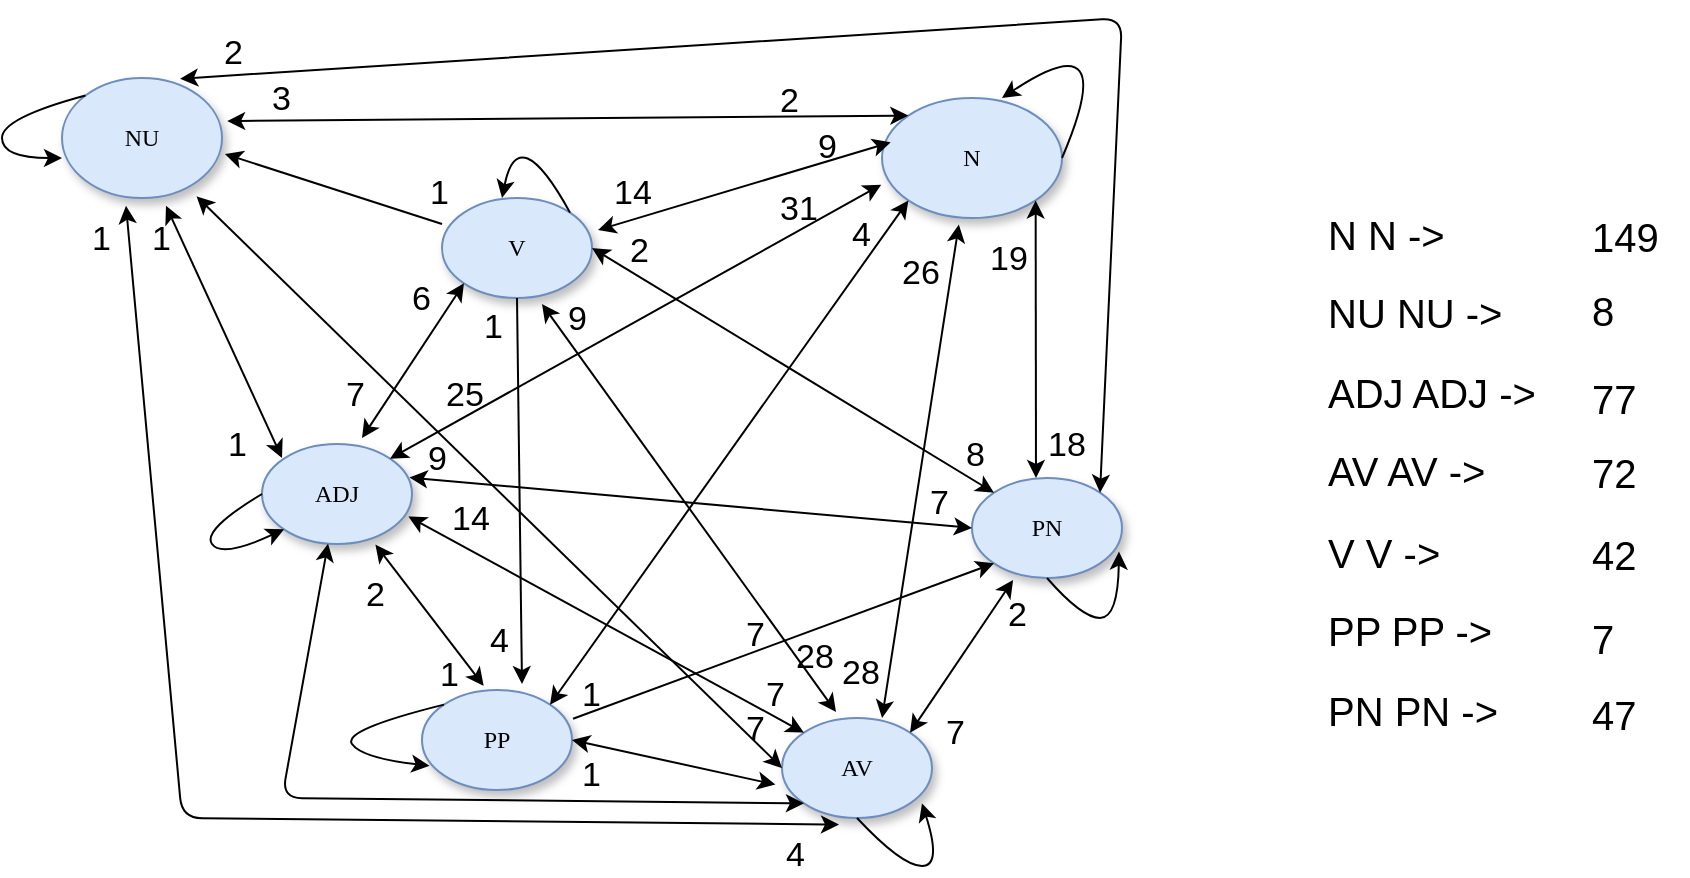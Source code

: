 <mxfile version="10.5.2" type="device"><diagram name="Page-1" id="42789a77-a242-8287-6e28-9cd8cfd52e62"><mxGraphModel dx="988" dy="512" grid="1" gridSize="10" guides="1" tooltips="1" connect="1" arrows="1" fold="1" page="1" pageScale="1" pageWidth="1100" pageHeight="850" background="#ffffff" math="0" shadow="0"><root><mxCell id="0"/><mxCell id="1" parent="0"/><mxCell id="1ea317790d2ca983-1" value="N&lt;br&gt;" style="ellipse;whiteSpace=wrap;html=1;rounded=0;shadow=1;comic=0;labelBackgroundColor=none;strokeWidth=1;fontFamily=Verdana;fontSize=12;align=center;fillColor=#dae8fc;strokeColor=#6c8ebf;" parent="1" vertex="1"><mxGeometry x="450" y="80" width="90" height="60" as="geometry"/></mxCell><mxCell id="1ea317790d2ca983-3" value="&lt;span&gt;PP&lt;/span&gt;" style="ellipse;whiteSpace=wrap;html=1;rounded=0;shadow=1;comic=0;labelBackgroundColor=none;strokeColor=#6c8ebf;strokeWidth=1;fillColor=#dae8fc;fontFamily=Verdana;fontSize=12;align=center;" parent="1" vertex="1"><mxGeometry x="220" y="376" width="75" height="50" as="geometry"/></mxCell><mxCell id="1ea317790d2ca983-5" value="AV" style="ellipse;whiteSpace=wrap;html=1;rounded=0;shadow=1;comic=0;labelBackgroundColor=none;strokeColor=#6c8ebf;strokeWidth=1;fillColor=#dae8fc;fontFamily=Verdana;fontSize=12;align=center;" parent="1" vertex="1"><mxGeometry x="400" y="390" width="75" height="50" as="geometry"/></mxCell><mxCell id="1ea317790d2ca983-8" value="PN" style="ellipse;whiteSpace=wrap;html=1;rounded=0;shadow=1;comic=0;labelBackgroundColor=none;strokeColor=#6c8ebf;strokeWidth=1;fillColor=#dae8fc;fontFamily=Verdana;fontSize=12;align=center;" parent="1" vertex="1"><mxGeometry x="495" y="270" width="75" height="50" as="geometry"/></mxCell><mxCell id="1ea317790d2ca983-9" value="V" style="ellipse;whiteSpace=wrap;html=1;rounded=0;shadow=1;comic=0;labelBackgroundColor=none;strokeColor=#6c8ebf;strokeWidth=1;fillColor=#dae8fc;fontFamily=Verdana;fontSize=12;align=center;" parent="1" vertex="1"><mxGeometry x="230" y="130" width="75" height="50" as="geometry"/></mxCell><mxCell id="1ea317790d2ca983-10" value="&lt;span&gt;ADJ&lt;/span&gt;" style="ellipse;whiteSpace=wrap;html=1;rounded=0;shadow=1;comic=0;labelBackgroundColor=none;strokeColor=#6c8ebf;strokeWidth=1;fillColor=#dae8fc;fontFamily=Verdana;fontSize=12;align=center;" parent="1" vertex="1"><mxGeometry x="140" y="253" width="75" height="50" as="geometry"/></mxCell><mxCell id="x3tzcpv66e1t1nwKySz8-7" value="NU&lt;br&gt;" style="ellipse;whiteSpace=wrap;html=1;rounded=0;shadow=1;comic=0;labelBackgroundColor=none;strokeColor=#6c8ebf;strokeWidth=1;fillColor=#dae8fc;fontFamily=Verdana;fontSize=12;align=center;" vertex="1" parent="1"><mxGeometry x="40" y="70" width="80" height="60" as="geometry"/></mxCell><mxCell id="x3tzcpv66e1t1nwKySz8-12" value="" style="endArrow=classic;startArrow=classic;html=1;entryX=0.65;entryY=1.065;entryDx=0;entryDy=0;entryPerimeter=0;" edge="1" parent="1" target="x3tzcpv66e1t1nwKySz8-7"><mxGeometry width="50" height="50" relative="1" as="geometry"><mxPoint x="150" y="260" as="sourcePoint"/><mxPoint x="90" y="580" as="targetPoint"/></mxGeometry></mxCell><mxCell id="x3tzcpv66e1t1nwKySz8-13" value="" style="endArrow=classic;startArrow=classic;html=1;entryX=1;entryY=1;entryDx=0;entryDy=0;" edge="1" parent="1" target="1ea317790d2ca983-1"><mxGeometry width="50" height="50" relative="1" as="geometry"><mxPoint x="527" y="270" as="sourcePoint"/><mxPoint x="393" y="126.882" as="targetPoint"/></mxGeometry></mxCell><mxCell id="x3tzcpv66e1t1nwKySz8-14" value="" style="endArrow=classic;startArrow=classic;html=1;entryX=0.048;entryY=0.369;entryDx=0;entryDy=0;entryPerimeter=0;" edge="1" parent="1" target="1ea317790d2ca983-1"><mxGeometry width="50" height="50" relative="1" as="geometry"><mxPoint x="308" y="146" as="sourcePoint"/><mxPoint x="102" y="143.882" as="targetPoint"/></mxGeometry></mxCell><mxCell id="x3tzcpv66e1t1nwKySz8-16" value="" style="endArrow=classic;startArrow=classic;html=1;entryX=0.427;entryY=1.055;entryDx=0;entryDy=0;exitX=0.667;exitY=0;exitDx=0;exitDy=0;exitPerimeter=0;entryPerimeter=0;" edge="1" parent="1" source="1ea317790d2ca983-5" target="1ea317790d2ca983-1"><mxGeometry width="50" height="50" relative="1" as="geometry"><mxPoint x="460" y="269" as="sourcePoint"/><mxPoint x="460.294" y="130" as="targetPoint"/></mxGeometry></mxCell><mxCell id="x3tzcpv66e1t1nwKySz8-19" value="&lt;font style=&quot;font-size: 20px&quot;&gt;N N -&amp;gt;&amp;nbsp;&lt;/font&gt;" style="text;html=1;resizable=0;points=[];autosize=1;align=left;verticalAlign=top;spacingTop=-4;" vertex="1" parent="1"><mxGeometry x="671" y="134" width="80" height="20" as="geometry"/></mxCell><mxCell id="x3tzcpv66e1t1nwKySz8-21" value="&lt;font style=&quot;font-size: 20px&quot;&gt;NU NU -&amp;gt;&amp;nbsp;&lt;/font&gt;" style="text;html=1;resizable=0;points=[];autosize=1;align=left;verticalAlign=top;spacingTop=-4;" vertex="1" parent="1"><mxGeometry x="671" y="173" width="110" height="20" as="geometry"/></mxCell><mxCell id="x3tzcpv66e1t1nwKySz8-23" value="&lt;font style=&quot;font-size: 20px&quot;&gt;ADJ ADJ -&amp;gt;&amp;nbsp;&lt;/font&gt;" style="text;html=1;resizable=0;points=[];autosize=1;align=left;verticalAlign=top;spacingTop=-4;" vertex="1" parent="1"><mxGeometry x="671" y="213" width="130" height="20" as="geometry"/></mxCell><mxCell id="x3tzcpv66e1t1nwKySz8-24" value="&lt;font style=&quot;font-size: 20px&quot;&gt;AV AV -&amp;gt;&amp;nbsp;&lt;/font&gt;" style="text;html=1;resizable=0;points=[];autosize=1;align=left;verticalAlign=top;spacingTop=-4;" vertex="1" parent="1"><mxGeometry x="671" y="252" width="100" height="20" as="geometry"/></mxCell><mxCell id="x3tzcpv66e1t1nwKySz8-29" value="&lt;font style=&quot;font-size: 20px&quot;&gt;V V -&amp;gt;&amp;nbsp;&lt;/font&gt;" style="text;html=1;resizable=0;points=[];autosize=1;align=left;verticalAlign=top;spacingTop=-4;" vertex="1" parent="1"><mxGeometry x="671" y="293" width="80" height="20" as="geometry"/></mxCell><mxCell id="x3tzcpv66e1t1nwKySz8-30" value="&lt;font style=&quot;font-size: 20px&quot;&gt;PP PP -&amp;gt;&amp;nbsp;&lt;/font&gt;" style="text;html=1;resizable=0;points=[];autosize=1;align=left;verticalAlign=top;spacingTop=-4;" vertex="1" parent="1"><mxGeometry x="671" y="332" width="100" height="20" as="geometry"/></mxCell><mxCell id="x3tzcpv66e1t1nwKySz8-31" value="&lt;font style=&quot;font-size: 20px&quot;&gt;PN PN -&amp;gt;&amp;nbsp;&lt;/font&gt;" style="text;html=1;resizable=0;points=[];autosize=1;align=left;verticalAlign=top;spacingTop=-4;" vertex="1" parent="1"><mxGeometry x="671" y="372" width="110" height="20" as="geometry"/></mxCell><mxCell id="x3tzcpv66e1t1nwKySz8-34" value="" style="endArrow=classic;startArrow=classic;html=1;exitX=1;exitY=0;exitDx=0;exitDy=0;entryX=-0.004;entryY=0.722;entryDx=0;entryDy=0;entryPerimeter=0;" edge="1" parent="1" source="1ea317790d2ca983-10" target="1ea317790d2ca983-1"><mxGeometry width="50" height="50" relative="1" as="geometry"><mxPoint x="288.471" y="386.235" as="sourcePoint"/><mxPoint x="287.5" y="190.0" as="targetPoint"/></mxGeometry></mxCell><mxCell id="x3tzcpv66e1t1nwKySz8-35" value="" style="endArrow=classic;startArrow=classic;html=1;exitX=0.738;exitY=0.006;exitDx=0;exitDy=0;exitPerimeter=0;entryX=1;entryY=0;entryDx=0;entryDy=0;" edge="1" parent="1" source="x3tzcpv66e1t1nwKySz8-7" target="1ea317790d2ca983-8"><mxGeometry width="50" height="50" relative="1" as="geometry"><mxPoint x="213.765" y="269.765" as="sourcePoint"/><mxPoint x="550" y="70" as="targetPoint"/><Array as="points"><mxPoint x="570" y="40"/></Array></mxGeometry></mxCell><mxCell id="x3tzcpv66e1t1nwKySz8-36" value="" style="endArrow=classic;startArrow=classic;html=1;entryX=0;entryY=1;entryDx=0;entryDy=0;exitX=1;exitY=0;exitDx=0;exitDy=0;" edge="1" parent="1" source="1ea317790d2ca983-3" target="1ea317790d2ca983-1"><mxGeometry width="50" height="50" relative="1" as="geometry"><mxPoint x="459.647" y="400.353" as="sourcePoint"/><mxPoint x="498.471" y="153.294" as="targetPoint"/></mxGeometry></mxCell><mxCell id="x3tzcpv66e1t1nwKySz8-37" value="" style="endArrow=classic;startArrow=classic;html=1;entryX=0;entryY=1;entryDx=0;entryDy=0;" edge="1" parent="1" target="1ea317790d2ca983-9"><mxGeometry width="50" height="50" relative="1" as="geometry"><mxPoint x="190" y="250" as="sourcePoint"/><mxPoint x="251.412" y="147.412" as="targetPoint"/></mxGeometry></mxCell><mxCell id="x3tzcpv66e1t1nwKySz8-38" value="" style="endArrow=classic;startArrow=classic;html=1;entryX=0.756;entryY=1.006;entryDx=0;entryDy=0;exitX=0.411;exitY=-0.042;exitDx=0;exitDy=0;exitPerimeter=0;entryPerimeter=0;" edge="1" parent="1" source="1ea317790d2ca983-3" target="1ea317790d2ca983-10"><mxGeometry width="50" height="50" relative="1" as="geometry"><mxPoint x="200" y="260.0" as="sourcePoint"/><mxPoint x="251.412" y="182.706" as="targetPoint"/></mxGeometry></mxCell><mxCell id="x3tzcpv66e1t1nwKySz8-39" value="" style="endArrow=classic;startArrow=classic;html=1;exitX=0;exitY=1;exitDx=0;exitDy=0;" edge="1" parent="1" source="1ea317790d2ca983-5" target="1ea317790d2ca983-10"><mxGeometry width="50" height="50" relative="1" as="geometry"><mxPoint x="180" y="440" as="sourcePoint"/><mxPoint x="102" y="143.882" as="targetPoint"/><Array as="points"><mxPoint x="150" y="430"/></Array></mxGeometry></mxCell><mxCell id="x3tzcpv66e1t1nwKySz8-40" value="" style="endArrow=classic;startArrow=classic;html=1;exitX=1;exitY=0;exitDx=0;exitDy=0;entryX=0;entryY=0.5;entryDx=0;entryDy=0;" edge="1" parent="1" target="1ea317790d2ca983-8"><mxGeometry width="50" height="50" relative="1" as="geometry"><mxPoint x="213.765" y="269.765" as="sourcePoint"/><mxPoint x="459.647" y="133.294" as="targetPoint"/></mxGeometry></mxCell><mxCell id="x3tzcpv66e1t1nwKySz8-41" value="" style="endArrow=classic;startArrow=classic;html=1;" edge="1" parent="1"><mxGeometry width="50" height="50" relative="1" as="geometry"><mxPoint x="427" y="387" as="sourcePoint"/><mxPoint x="280" y="183" as="targetPoint"/></mxGeometry></mxCell><mxCell id="x3tzcpv66e1t1nwKySz8-42" value="" style="endArrow=classic;startArrow=classic;html=1;exitX=0;exitY=0;exitDx=0;exitDy=0;entryX=1;entryY=0.5;entryDx=0;entryDy=0;" edge="1" parent="1" source="1ea317790d2ca983-8" target="1ea317790d2ca983-9"><mxGeometry width="50" height="50" relative="1" as="geometry"><mxPoint x="409.059" y="415.647" as="sourcePoint"/><mxPoint x="290" y="193" as="targetPoint"/></mxGeometry></mxCell><mxCell id="x3tzcpv66e1t1nwKySz8-44" value="" style="endArrow=classic;startArrow=classic;html=1;exitX=0.38;exitY=1.066;exitDx=0;exitDy=0;entryX=0.4;entryY=1.065;entryDx=0;entryDy=0;entryPerimeter=0;exitPerimeter=0;" edge="1" parent="1" source="1ea317790d2ca983-5" target="x3tzcpv66e1t1nwKySz8-7"><mxGeometry width="50" height="50" relative="1" as="geometry"><mxPoint x="420.824" y="442.706" as="sourcePoint"/><mxPoint x="183.074" y="312.825" as="targetPoint"/><Array as="points"><mxPoint x="100" y="440"/></Array></mxGeometry></mxCell><mxCell id="x3tzcpv66e1t1nwKySz8-45" value="" style="endArrow=classic;startArrow=classic;html=1;exitX=1;exitY=0;exitDx=0;exitDy=0;entryX=0.274;entryY=1.019;entryDx=0;entryDy=0;entryPerimeter=0;" edge="1" parent="1" source="1ea317790d2ca983-5" target="1ea317790d2ca983-8"><mxGeometry width="50" height="50" relative="1" as="geometry"><mxPoint x="473.765" y="407.412" as="sourcePoint"/><mxPoint x="509" y="320" as="targetPoint"/></mxGeometry></mxCell><mxCell id="x3tzcpv66e1t1nwKySz8-46" value="" style="endArrow=classic;startArrow=classic;html=1;entryX=0.841;entryY=0.986;entryDx=0;entryDy=0;entryPerimeter=0;exitX=0;exitY=0.5;exitDx=0;exitDy=0;" edge="1" parent="1" source="1ea317790d2ca983-5" target="x3tzcpv66e1t1nwKySz8-7"><mxGeometry width="50" height="50" relative="1" as="geometry"><mxPoint x="160" y="270.0" as="sourcePoint"/><mxPoint x="102" y="143.882" as="targetPoint"/></mxGeometry></mxCell><mxCell id="x3tzcpv66e1t1nwKySz8-47" value="" style="endArrow=classic;startArrow=classic;html=1;exitX=1.032;exitY=0.359;exitDx=0;exitDy=0;entryX=0;entryY=0;entryDx=0;entryDy=0;exitPerimeter=0;" edge="1" parent="1" source="x3tzcpv66e1t1nwKySz8-7" target="1ea317790d2ca983-1"><mxGeometry width="50" height="50" relative="1" as="geometry"><mxPoint x="109.059" y="80.353" as="sourcePoint"/><mxPoint x="505.529" y="89.765" as="targetPoint"/></mxGeometry></mxCell><mxCell id="x3tzcpv66e1t1nwKySz8-48" value="" style="endArrow=classic;html=1;exitX=0.5;exitY=1;exitDx=0;exitDy=0;" edge="1" parent="1" source="1ea317790d2ca983-9"><mxGeometry width="50" height="50" relative="1" as="geometry"><mxPoint x="250" y="210" as="sourcePoint"/><mxPoint x="270" y="373" as="targetPoint"/></mxGeometry></mxCell><mxCell id="x3tzcpv66e1t1nwKySz8-51" value="" style="endArrow=classic;startArrow=classic;html=1;entryX=-0.044;entryY=0.666;entryDx=0;entryDy=0;entryPerimeter=0;exitX=1;exitY=0.5;exitDx=0;exitDy=0;" edge="1" parent="1" source="1ea317790d2ca983-3" target="1ea317790d2ca983-5"><mxGeometry width="50" height="50" relative="1" as="geometry"><mxPoint x="200" y="260.0" as="sourcePoint"/><mxPoint x="251.412" y="182.706" as="targetPoint"/></mxGeometry></mxCell><mxCell id="x3tzcpv66e1t1nwKySz8-52" value="&lt;font style=&quot;font-size: 20px&quot;&gt;149&lt;/font&gt;" style="text;html=1;resizable=0;points=[];autosize=1;align=left;verticalAlign=top;spacingTop=-4;" vertex="1" parent="1"><mxGeometry x="803" y="135" width="50" height="20" as="geometry"/></mxCell><mxCell id="x3tzcpv66e1t1nwKySz8-53" value="&lt;font style=&quot;font-size: 20px&quot;&gt;8&lt;/font&gt;" style="text;html=1;resizable=0;points=[];autosize=1;align=left;verticalAlign=top;spacingTop=-4;" vertex="1" parent="1"><mxGeometry x="803" y="172" width="30" height="20" as="geometry"/></mxCell><mxCell id="x3tzcpv66e1t1nwKySz8-54" value="&lt;font style=&quot;font-size: 20px&quot;&gt;77&lt;/font&gt;" style="text;html=1;resizable=0;points=[];autosize=1;align=left;verticalAlign=top;spacingTop=-4;" vertex="1" parent="1"><mxGeometry x="803" y="216" width="40" height="20" as="geometry"/></mxCell><mxCell id="x3tzcpv66e1t1nwKySz8-55" value="&lt;font style=&quot;font-size: 20px&quot;&gt;72&lt;/font&gt;" style="text;html=1;resizable=0;points=[];autosize=1;align=left;verticalAlign=top;spacingTop=-4;" vertex="1" parent="1"><mxGeometry x="803" y="253" width="40" height="20" as="geometry"/></mxCell><mxCell id="x3tzcpv66e1t1nwKySz8-56" value="&lt;font style=&quot;font-size: 20px&quot;&gt;42&lt;/font&gt;" style="text;html=1;resizable=0;points=[];autosize=1;align=left;verticalAlign=top;spacingTop=-4;" vertex="1" parent="1"><mxGeometry x="803" y="294" width="40" height="20" as="geometry"/></mxCell><mxCell id="x3tzcpv66e1t1nwKySz8-57" value="&lt;font style=&quot;font-size: 20px&quot;&gt;7&lt;/font&gt;" style="text;html=1;resizable=0;points=[];autosize=1;align=left;verticalAlign=top;spacingTop=-4;" vertex="1" parent="1"><mxGeometry x="803" y="336" width="30" height="20" as="geometry"/></mxCell><mxCell id="x3tzcpv66e1t1nwKySz8-58" value="&lt;font style=&quot;font-size: 20px&quot;&gt;47&lt;/font&gt;" style="text;html=1;resizable=0;points=[];autosize=1;align=left;verticalAlign=top;spacingTop=-4;" vertex="1" parent="1"><mxGeometry x="803" y="374" width="40" height="20" as="geometry"/></mxCell><mxCell id="x3tzcpv66e1t1nwKySz8-59" value="" style="endArrow=classic;html=1;exitX=1.007;exitY=0.287;exitDx=0;exitDy=0;entryX=0;entryY=1;entryDx=0;entryDy=0;exitPerimeter=0;" edge="1" parent="1" source="1ea317790d2ca983-3" target="1ea317790d2ca983-8"><mxGeometry width="50" height="50" relative="1" as="geometry"><mxPoint x="277.294" y="189.765" as="sourcePoint"/><mxPoint x="280" y="383" as="targetPoint"/></mxGeometry></mxCell><mxCell id="x3tzcpv66e1t1nwKySz8-60" value="" style="endArrow=classic;html=1;entryX=1.018;entryY=0.633;entryDx=0;entryDy=0;entryPerimeter=0;" edge="1" parent="1" target="x3tzcpv66e1t1nwKySz8-7"><mxGeometry width="50" height="50" relative="1" as="geometry"><mxPoint x="230" y="143" as="sourcePoint"/><mxPoint x="90" y="470" as="targetPoint"/></mxGeometry></mxCell><mxCell id="x3tzcpv66e1t1nwKySz8-62" value="" style="curved=1;endArrow=classic;html=1;exitX=0;exitY=0;exitDx=0;exitDy=0;" edge="1" parent="1" source="x3tzcpv66e1t1nwKySz8-7"><mxGeometry width="50" height="50" relative="1" as="geometry"><mxPoint x="50" y="70" as="sourcePoint"/><mxPoint x="40" y="110" as="targetPoint"/><Array as="points"><mxPoint x="10" y="90"/><mxPoint x="10" y="110"/></Array></mxGeometry></mxCell><mxCell id="x3tzcpv66e1t1nwKySz8-64" value="" style="curved=1;endArrow=classic;html=1;exitX=0;exitY=0.5;exitDx=0;exitDy=0;entryX=0;entryY=1;entryDx=0;entryDy=0;" edge="1" parent="1" source="1ea317790d2ca983-10" target="1ea317790d2ca983-10"><mxGeometry width="50" height="50" relative="1" as="geometry"><mxPoint x="142" y="288.588" as="sourcePoint"/><mxPoint x="130" y="320.0" as="targetPoint"/><Array as="points"><mxPoint x="110" y="296"/><mxPoint x="120" y="310"/></Array></mxGeometry></mxCell><mxCell id="x3tzcpv66e1t1nwKySz8-65" value="" style="curved=1;endArrow=classic;html=1;exitX=0;exitY=0;exitDx=0;exitDy=0;entryX=0.05;entryY=0.758;entryDx=0;entryDy=0;entryPerimeter=0;" edge="1" parent="1" source="1ea317790d2ca983-3" target="1ea317790d2ca983-3"><mxGeometry width="50" height="50" relative="1" as="geometry"><mxPoint x="210.235" y="378.588" as="sourcePoint"/><mxPoint x="220.824" y="396.235" as="targetPoint"/><Array as="points"><mxPoint x="180" y="396"/><mxPoint x="190" y="410"/></Array></mxGeometry></mxCell><mxCell id="x3tzcpv66e1t1nwKySz8-66" value="" style="curved=1;endArrow=classic;html=1;exitX=0.5;exitY=1;exitDx=0;exitDy=0;entryX=0.933;entryY=0.854;entryDx=0;entryDy=0;entryPerimeter=0;" edge="1" parent="1" source="1ea317790d2ca983-5" target="1ea317790d2ca983-5"><mxGeometry width="50" height="50" relative="1" as="geometry"><mxPoint x="520.824" y="433.294" as="sourcePoint"/><mxPoint x="513.765" y="463.882" as="targetPoint"/><Array as="points"><mxPoint x="460" y="464"/><mxPoint x="480" y="464"/></Array></mxGeometry></mxCell><mxCell id="x3tzcpv66e1t1nwKySz8-67" value="" style="curved=1;endArrow=classic;html=1;exitX=0.5;exitY=1;exitDx=0;exitDy=0;entryX=0.98;entryY=0.736;entryDx=0;entryDy=0;entryPerimeter=0;" edge="1" parent="1" source="1ea317790d2ca983-8" target="1ea317790d2ca983-8"><mxGeometry width="50" height="50" relative="1" as="geometry"><mxPoint x="535.882" y="327.765" as="sourcePoint"/><mxPoint x="567.647" y="320.706" as="targetPoint"/><Array as="points"><mxPoint x="550" y="340"/><mxPoint x="568" y="340"/></Array></mxGeometry></mxCell><mxCell id="x3tzcpv66e1t1nwKySz8-68" value="" style="curved=1;endArrow=classic;html=1;exitX=1;exitY=0.5;exitDx=0;exitDy=0;" edge="1" parent="1" source="1ea317790d2ca983-1"><mxGeometry width="50" height="50" relative="1" as="geometry"><mxPoint x="542" y="79.765" as="sourcePoint"/><mxPoint x="510" y="80" as="targetPoint"/><Array as="points"><mxPoint x="570" y="40"/></Array></mxGeometry></mxCell><mxCell id="x3tzcpv66e1t1nwKySz8-69" value="" style="curved=1;endArrow=classic;html=1;entryX=0.4;entryY=0;entryDx=0;entryDy=0;entryPerimeter=0;exitX=1;exitY=0;exitDx=0;exitDy=0;" edge="1" parent="1" source="1ea317790d2ca983-9" target="1ea317790d2ca983-9"><mxGeometry width="50" height="50" relative="1" as="geometry"><mxPoint x="290" y="120" as="sourcePoint"/><mxPoint x="280.824" y="106.235" as="targetPoint"/><Array as="points"><mxPoint x="268" y="90"/></Array></mxGeometry></mxCell><mxCell id="x3tzcpv66e1t1nwKySz8-73" value="&lt;font style=&quot;font-size: 17px&quot;&gt;9&lt;/font&gt;" style="text;html=1;resizable=0;points=[];autosize=1;align=left;verticalAlign=top;spacingTop=-4;" vertex="1" parent="1"><mxGeometry x="416" y="92" width="20" height="20" as="geometry"/></mxCell><mxCell id="x3tzcpv66e1t1nwKySz8-74" value="&lt;font style=&quot;font-size: 17px&quot;&gt;31&lt;/font&gt;" style="text;html=1;resizable=0;points=[];autosize=1;align=left;verticalAlign=top;spacingTop=-4;" vertex="1" parent="1"><mxGeometry x="397" y="123" width="30" height="20" as="geometry"/></mxCell><mxCell id="x3tzcpv66e1t1nwKySz8-75" value="&lt;font style=&quot;font-size: 17px&quot;&gt;28&lt;/font&gt;" style="text;html=1;resizable=0;points=[];autosize=1;align=left;verticalAlign=top;spacingTop=-4;" vertex="1" parent="1"><mxGeometry x="428" y="355" width="30" height="20" as="geometry"/></mxCell><mxCell id="x3tzcpv66e1t1nwKySz8-76" value="&lt;font style=&quot;font-size: 17px&quot;&gt;2&lt;/font&gt;" style="text;html=1;resizable=0;points=[];autosize=1;align=left;verticalAlign=top;spacingTop=-4;" vertex="1" parent="1"><mxGeometry x="397" y="69" width="20" height="20" as="geometry"/></mxCell><mxCell id="x3tzcpv66e1t1nwKySz8-77" value="&lt;font style=&quot;font-size: 17px&quot;&gt;26&lt;/font&gt;" style="text;html=1;resizable=0;points=[];autosize=1;align=left;verticalAlign=top;spacingTop=-4;" vertex="1" parent="1"><mxGeometry x="458" y="155" width="30" height="20" as="geometry"/></mxCell><mxCell id="x3tzcpv66e1t1nwKySz8-78" value="&lt;font style=&quot;font-size: 17px&quot;&gt;4&lt;/font&gt;" style="text;html=1;resizable=0;points=[];autosize=1;align=left;verticalAlign=top;spacingTop=-4;" vertex="1" parent="1"><mxGeometry x="433" y="136" width="20" height="20" as="geometry"/></mxCell><mxCell id="x3tzcpv66e1t1nwKySz8-79" value="&lt;font style=&quot;font-size: 17px&quot;&gt;19&lt;/font&gt;" style="text;html=1;resizable=0;points=[];autosize=1;align=left;verticalAlign=top;spacingTop=-4;" vertex="1" parent="1"><mxGeometry x="502" y="148" width="30" height="20" as="geometry"/></mxCell><mxCell id="x3tzcpv66e1t1nwKySz8-80" value="&lt;font style=&quot;font-size: 17px&quot;&gt;7&lt;/font&gt;" style="text;html=1;resizable=0;points=[];autosize=1;align=left;verticalAlign=top;spacingTop=-4;" vertex="1" parent="1"><mxGeometry x="180" y="216" width="20" height="20" as="geometry"/></mxCell><mxCell id="x3tzcpv66e1t1nwKySz8-81" value="&lt;font style=&quot;font-size: 17px&quot;&gt;25&lt;/font&gt;" style="text;html=1;resizable=0;points=[];autosize=1;align=left;verticalAlign=top;spacingTop=-4;" vertex="1" parent="1"><mxGeometry x="230" y="216" width="30" height="20" as="geometry"/></mxCell><mxCell id="x3tzcpv66e1t1nwKySz8-82" value="" style="endArrow=classic;startArrow=classic;html=1;entryX=0.976;entryY=0.724;entryDx=0;entryDy=0;exitX=0;exitY=0;exitDx=0;exitDy=0;entryPerimeter=0;" edge="1" parent="1" source="1ea317790d2ca983-5" target="1ea317790d2ca983-10"><mxGeometry width="50" height="50" relative="1" as="geometry"><mxPoint x="260.824" y="383.882" as="sourcePoint"/><mxPoint x="206.706" y="313.294" as="targetPoint"/></mxGeometry></mxCell><mxCell id="x3tzcpv66e1t1nwKySz8-83" value="&lt;font style=&quot;font-size: 17px&quot;&gt;14&lt;/font&gt;" style="text;html=1;resizable=0;points=[];autosize=1;align=left;verticalAlign=top;spacingTop=-4;" vertex="1" parent="1"><mxGeometry x="233" y="278" width="30" height="20" as="geometry"/></mxCell><mxCell id="x3tzcpv66e1t1nwKySz8-84" value="&lt;font style=&quot;font-size: 17px&quot;&gt;7&lt;/font&gt;" style="text;html=1;resizable=0;points=[];autosize=1;align=left;verticalAlign=top;spacingTop=-4;" vertex="1" parent="1"><mxGeometry x="390" y="366" width="20" height="20" as="geometry"/></mxCell><mxCell id="x3tzcpv66e1t1nwKySz8-85" value="&lt;font style=&quot;font-size: 17px&quot;&gt;1&lt;/font&gt;" style="text;html=1;resizable=0;points=[];autosize=1;align=left;verticalAlign=top;spacingTop=-4;" vertex="1" parent="1"><mxGeometry x="121" y="241" width="20" height="20" as="geometry"/></mxCell><mxCell id="x3tzcpv66e1t1nwKySz8-86" value="&lt;font style=&quot;font-size: 17px&quot;&gt;2&lt;/font&gt;" style="text;html=1;resizable=0;points=[];autosize=1;align=left;verticalAlign=top;spacingTop=-4;" vertex="1" parent="1"><mxGeometry x="190" y="316" width="20" height="20" as="geometry"/></mxCell><mxCell id="x3tzcpv66e1t1nwKySz8-87" value="&lt;font style=&quot;font-size: 17px&quot;&gt;9&lt;/font&gt;" style="text;html=1;resizable=0;points=[];autosize=1;align=left;verticalAlign=top;spacingTop=-4;" vertex="1" parent="1"><mxGeometry x="221" y="248" width="20" height="20" as="geometry"/></mxCell><mxCell id="x3tzcpv66e1t1nwKySz8-88" value="&lt;font style=&quot;font-size: 17px&quot;&gt;14&lt;/font&gt;" style="text;html=1;resizable=0;points=[];autosize=1;align=left;verticalAlign=top;spacingTop=-4;" vertex="1" parent="1"><mxGeometry x="314" y="115" width="30" height="20" as="geometry"/></mxCell><mxCell id="x3tzcpv66e1t1nwKySz8-89" value="&lt;font style=&quot;font-size: 17px&quot;&gt;6&lt;/font&gt;" style="text;html=1;resizable=0;points=[];autosize=1;align=left;verticalAlign=top;spacingTop=-4;" vertex="1" parent="1"><mxGeometry x="213" y="168" width="20" height="20" as="geometry"/></mxCell><mxCell id="x3tzcpv66e1t1nwKySz8-90" value="&lt;font style=&quot;font-size: 17px&quot;&gt;9&lt;/font&gt;" style="text;html=1;resizable=0;points=[];autosize=1;align=left;verticalAlign=top;spacingTop=-4;" vertex="1" parent="1"><mxGeometry x="291" y="178" width="20" height="20" as="geometry"/></mxCell><mxCell id="x3tzcpv66e1t1nwKySz8-91" value="&lt;font style=&quot;font-size: 17px&quot;&gt;1&lt;/font&gt;" style="text;html=1;resizable=0;points=[];autosize=1;align=left;verticalAlign=top;spacingTop=-4;" vertex="1" parent="1"><mxGeometry x="222" y="115" width="20" height="20" as="geometry"/></mxCell><mxCell id="x3tzcpv66e1t1nwKySz8-92" value="&lt;font style=&quot;font-size: 17px&quot;&gt;1&lt;/font&gt;" style="text;html=1;resizable=0;points=[];autosize=1;align=left;verticalAlign=top;spacingTop=-4;" vertex="1" parent="1"><mxGeometry x="249" y="182" width="20" height="20" as="geometry"/></mxCell><mxCell id="x3tzcpv66e1t1nwKySz8-93" value="&lt;font style=&quot;font-size: 17px&quot;&gt;2&lt;/font&gt;" style="text;html=1;resizable=0;points=[];autosize=1;align=left;verticalAlign=top;spacingTop=-4;" vertex="1" parent="1"><mxGeometry x="322" y="144" width="20" height="20" as="geometry"/></mxCell><mxCell id="x3tzcpv66e1t1nwKySz8-94" value="&lt;font style=&quot;font-size: 17px&quot;&gt;28&lt;/font&gt;" style="text;html=1;resizable=0;points=[];autosize=1;align=left;verticalAlign=top;spacingTop=-4;" vertex="1" parent="1"><mxGeometry x="405" y="347" width="30" height="20" as="geometry"/></mxCell><mxCell id="x3tzcpv66e1t1nwKySz8-95" value="&lt;font style=&quot;font-size: 17px&quot;&gt;7&lt;/font&gt;" style="text;html=1;resizable=0;points=[];autosize=1;align=left;verticalAlign=top;spacingTop=-4;" vertex="1" parent="1"><mxGeometry x="380" y="383" width="20" height="20" as="geometry"/></mxCell><mxCell id="x3tzcpv66e1t1nwKySz8-96" value="&lt;font style=&quot;font-size: 17px&quot;&gt;7&lt;/font&gt;" style="text;html=1;resizable=0;points=[];autosize=1;align=left;verticalAlign=top;spacingTop=-4;" vertex="1" parent="1"><mxGeometry x="380" y="336" width="20" height="20" as="geometry"/></mxCell><mxCell id="x3tzcpv66e1t1nwKySz8-97" value="&lt;font style=&quot;font-size: 17px&quot;&gt;4&lt;/font&gt;" style="text;html=1;resizable=0;points=[];autosize=1;align=left;verticalAlign=top;spacingTop=-4;" vertex="1" parent="1"><mxGeometry x="400" y="446" width="20" height="20" as="geometry"/></mxCell><mxCell id="x3tzcpv66e1t1nwKySz8-98" value="&lt;font style=&quot;font-size: 17px&quot;&gt;7&lt;/font&gt;" style="text;html=1;resizable=0;points=[];autosize=1;align=left;verticalAlign=top;spacingTop=-4;" vertex="1" parent="1"><mxGeometry x="480" y="385" width="20" height="20" as="geometry"/></mxCell><mxCell id="x3tzcpv66e1t1nwKySz8-99" value="&lt;font style=&quot;font-size: 17px&quot;&gt;8&lt;/font&gt;" style="text;html=1;resizable=0;points=[];autosize=1;align=left;verticalAlign=top;spacingTop=-4;" vertex="1" parent="1"><mxGeometry x="490" y="246" width="20" height="20" as="geometry"/></mxCell><mxCell id="x3tzcpv66e1t1nwKySz8-100" value="&lt;font style=&quot;font-size: 17px&quot;&gt;7&lt;/font&gt;" style="text;html=1;resizable=0;points=[];autosize=1;align=left;verticalAlign=top;spacingTop=-4;" vertex="1" parent="1"><mxGeometry x="472" y="270" width="20" height="20" as="geometry"/></mxCell><mxCell id="x3tzcpv66e1t1nwKySz8-101" value="&lt;font style=&quot;font-size: 17px&quot;&gt;2&lt;/font&gt;" style="text;html=1;resizable=0;points=[];autosize=1;align=left;verticalAlign=top;spacingTop=-4;" vertex="1" parent="1"><mxGeometry x="511" y="326" width="20" height="20" as="geometry"/></mxCell><mxCell id="x3tzcpv66e1t1nwKySz8-102" value="&lt;font style=&quot;font-size: 17px&quot;&gt;18&lt;/font&gt;" style="text;html=1;resizable=0;points=[];autosize=1;align=left;verticalAlign=top;spacingTop=-4;" vertex="1" parent="1"><mxGeometry x="531" y="241" width="30" height="20" as="geometry"/></mxCell><mxCell id="x3tzcpv66e1t1nwKySz8-103" value="&lt;font style=&quot;font-size: 17px&quot;&gt;2&lt;/font&gt;" style="text;html=1;resizable=0;points=[];autosize=1;align=left;verticalAlign=top;spacingTop=-4;" vertex="1" parent="1"><mxGeometry x="119" y="45" width="20" height="20" as="geometry"/></mxCell><mxCell id="x3tzcpv66e1t1nwKySz8-104" value="&lt;font style=&quot;font-size: 17px&quot;&gt;1&lt;/font&gt;" style="text;html=1;resizable=0;points=[];autosize=1;align=left;verticalAlign=top;spacingTop=-4;" vertex="1" parent="1"><mxGeometry x="83" y="138" width="20" height="20" as="geometry"/></mxCell><mxCell id="x3tzcpv66e1t1nwKySz8-105" value="&lt;font style=&quot;font-size: 17px&quot;&gt;1&lt;/font&gt;" style="text;html=1;resizable=0;points=[];autosize=1;align=left;verticalAlign=top;spacingTop=-4;" vertex="1" parent="1"><mxGeometry x="53" y="138" width="20" height="20" as="geometry"/></mxCell><mxCell id="x3tzcpv66e1t1nwKySz8-106" value="&lt;font style=&quot;font-size: 17px&quot;&gt;3&lt;/font&gt;" style="text;html=1;resizable=0;points=[];autosize=1;align=left;verticalAlign=top;spacingTop=-4;" vertex="1" parent="1"><mxGeometry x="143" y="68" width="20" height="20" as="geometry"/></mxCell><mxCell id="x3tzcpv66e1t1nwKySz8-107" value="&lt;font style=&quot;font-size: 17px&quot;&gt;1&lt;/font&gt;" style="text;html=1;resizable=0;points=[];autosize=1;align=left;verticalAlign=top;spacingTop=-4;" vertex="1" parent="1"><mxGeometry x="298" y="366" width="20" height="20" as="geometry"/></mxCell><mxCell id="x3tzcpv66e1t1nwKySz8-108" value="&lt;font style=&quot;font-size: 17px&quot;&gt;1&lt;/font&gt;" style="text;html=1;resizable=0;points=[];autosize=1;align=left;verticalAlign=top;spacingTop=-4;" vertex="1" parent="1"><mxGeometry x="227" y="356" width="20" height="20" as="geometry"/></mxCell><mxCell id="x3tzcpv66e1t1nwKySz8-109" value="&lt;font style=&quot;font-size: 17px&quot;&gt;1&lt;/font&gt;" style="text;html=1;resizable=0;points=[];autosize=1;align=left;verticalAlign=top;spacingTop=-4;" vertex="1" parent="1"><mxGeometry x="298" y="406" width="20" height="20" as="geometry"/></mxCell><mxCell id="x3tzcpv66e1t1nwKySz8-110" value="&lt;font style=&quot;font-size: 17px&quot;&gt;4&lt;/font&gt;" style="text;html=1;resizable=0;points=[];autosize=1;align=left;verticalAlign=top;spacingTop=-4;" vertex="1" parent="1"><mxGeometry x="252" y="339" width="20" height="20" as="geometry"/></mxCell></root></mxGraphModel></diagram></mxfile>